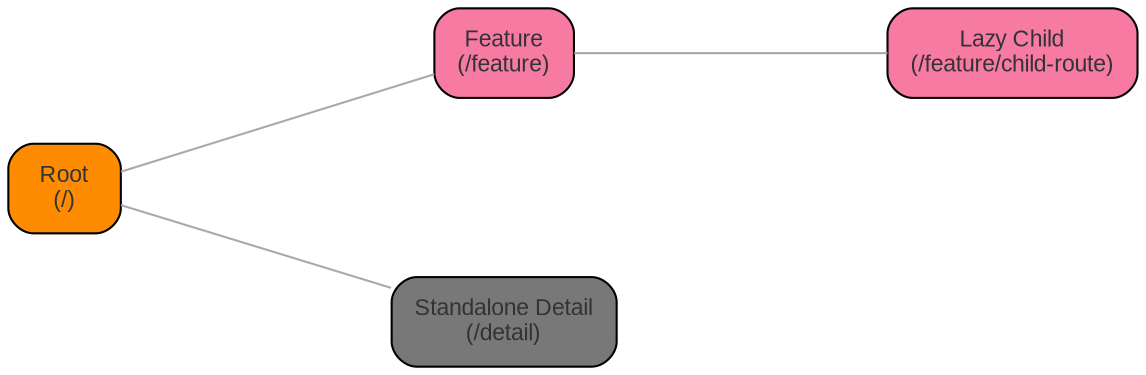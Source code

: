 digraph "AngularFlows" {
  rankdir = "LR";
  splines = "polyline";
  nodesep = 1.2;
  ranksep = 1.8;
  overlap = false;
  concentrate = true;
  edge [
    fontname = "Arial";
    fontsize = 9;
  ];
  node [
    shape = "box";
    style = "filled,rounded";
    fontname = "Arial";
    fontsize = 11;
    margin = "0.15,0.1";
    height = 0.6;
  ];
  "/feature" [
    label = "Feature\n(/feature)";
    fillcolor = "#f67aa2";
    fontcolor = "#333333";
  ];
  "/feature/child-route" [
    label = "Lazy Child\n(/feature/child-route)";
    fillcolor = "#f67aa2";
    fontcolor = "#333333";
  ];
  "/" [
    label = "Root\n(/)";
    fillcolor = "#FF8C00";
    fontcolor = "#333333";
  ];
  "/detail" [
    label = "Standalone Detail\n(/detail)";
    fillcolor = "#787878";
    fontcolor = "#333333";
  ];
  "/" -> "/feature" [
    label = "";
    color = "#A9A9A9";
    arrowhead = "none";
  ];
  "/feature" -> "/feature/child-route" [
    label = "";
    color = "#A9A9A9";
    arrowhead = "none";
  ];
  "/" -> "/detail" [
    label = "";
    color = "#A9A9A9";
    arrowhead = "none";
  ];
}